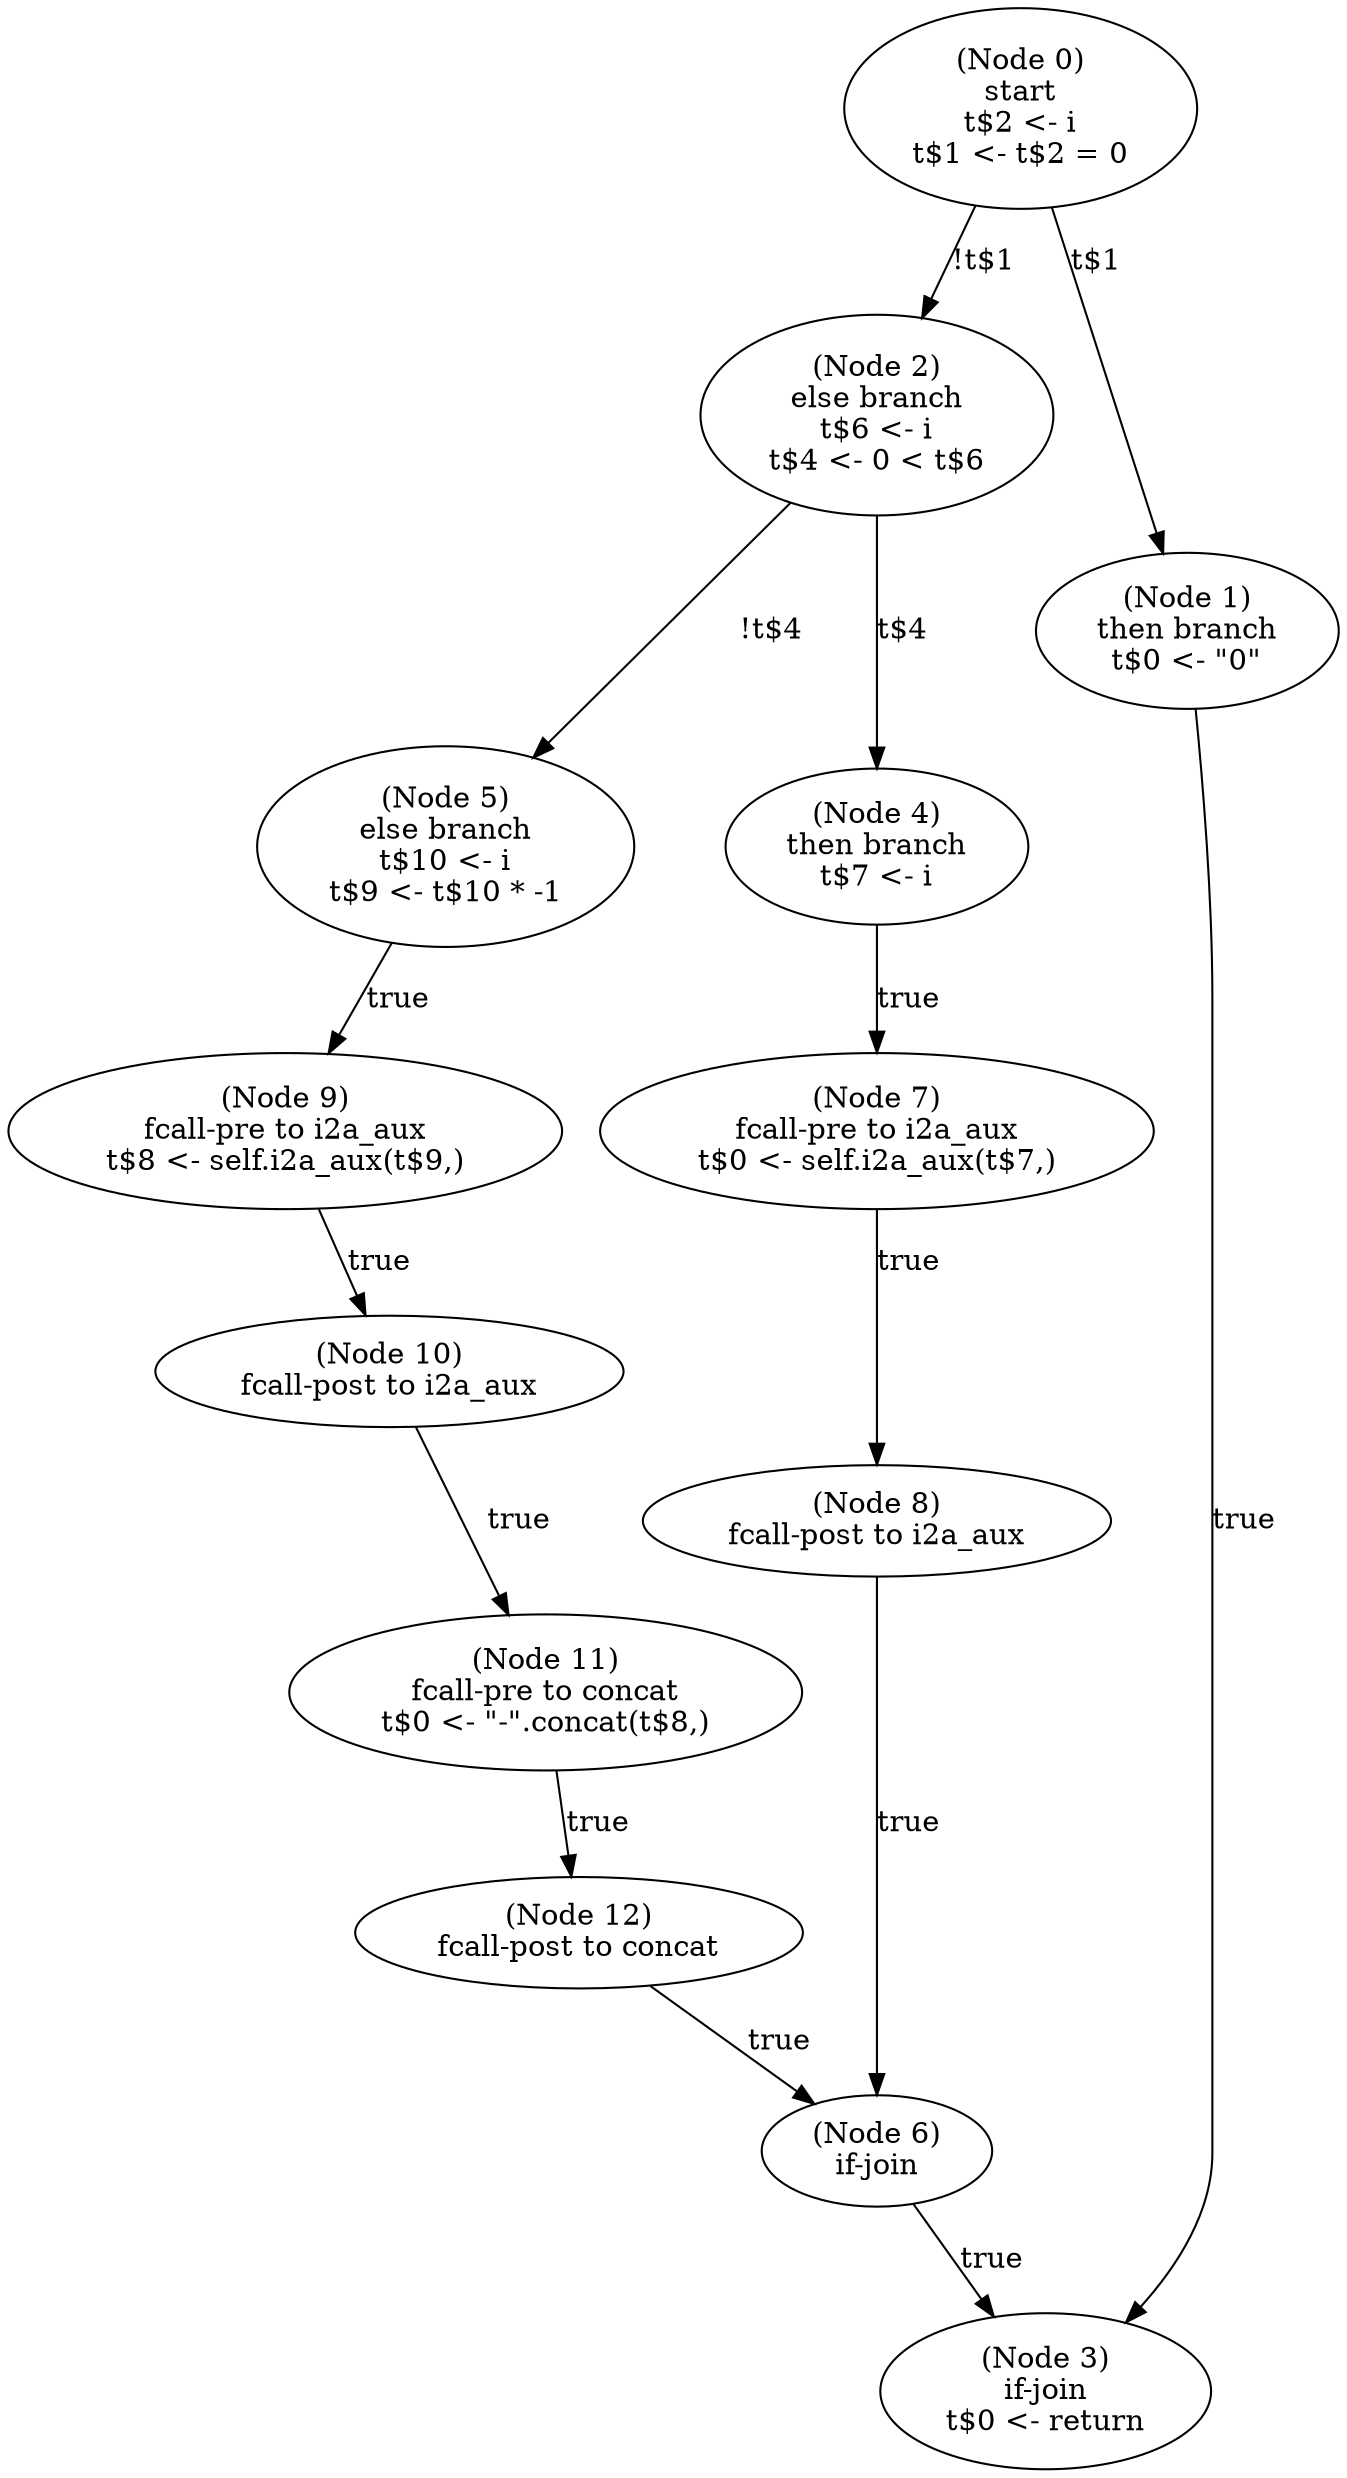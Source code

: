 digraph i2a_post {
  n0 [label="(Node 0)\nstart\nt$2 <- i\nt$1 <- t$2 = 0\n"];
 n0 -> n2 [label="!t$1"];
 n0 -> n1 [label="t$1"];
  n1 [label="(Node 1)\nthen branch\nt$0 <- \"0\"\n"];
 n1 -> n3 [label="true"];
  n2 [label="(Node 2)\nelse branch\nt$6 <- i\nt$4 <- 0 < t$6\n"];
 n2 -> n5 [label="!t$4"];
 n2 -> n4 [label="t$4"];
  n3 [label="(Node 3)\nif-join\nt$0 <- return\n"];
  n4 [label="(Node 4)\nthen branch\nt$7 <- i\n"];
 n4 -> n7 [label="true"];
  n5 [label="(Node 5)\nelse branch\nt$10 <- i\nt$9 <- t$10 * -1\n"];
 n5 -> n9 [label="true"];
  n6 [label="(Node 6)\nif-join\n"];
 n6 -> n3 [label="true"];
  n7 [label="(Node 7)\nfcall-pre to i2a_aux\nt$0 <- self.i2a_aux(t$7,)\n"];
 n7 -> n8 [label="true"];
  n8 [label="(Node 8)\nfcall-post to i2a_aux\n"];
 n8 -> n6 [label="true"];
  n9 [label="(Node 9)\nfcall-pre to i2a_aux\nt$8 <- self.i2a_aux(t$9,)\n"];
 n9 -> n10 [label="true"];
  n10 [label="(Node 10)\nfcall-post to i2a_aux\n"];
 n10 -> n11 [label="true"];
  n11 [label="(Node 11)\nfcall-pre to concat\nt$0 <- \"-\".concat(t$8,)\n"];
 n11 -> n12 [label="true"];
  n12 [label="(Node 12)\nfcall-post to concat\n"];
 n12 -> n6 [label="true"];
}
